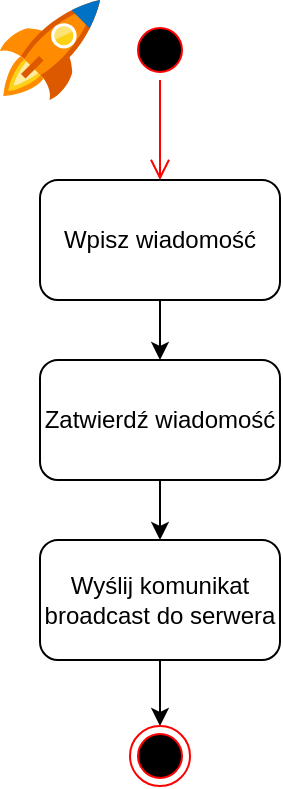 <mxfile version="20.4.1" type="device"><diagram id="I6mk_3iqvR09JefTQ6VP" name="Page-1"><mxGraphModel dx="760" dy="500" grid="1" gridSize="10" guides="1" tooltips="1" connect="1" arrows="1" fold="1" page="1" pageScale="1" pageWidth="1169" pageHeight="827" math="0" shadow="0"><root><mxCell id="0"/><mxCell id="1" parent="0"/><mxCell id="D1zxVlB_oC_NrJi7zJkP-1" value="" style="sketch=0;aspect=fixed;html=1;points=[];align=center;image;fontSize=12;image=img/lib/mscae/Quick_Start_Center.svg;" vertex="1" parent="1"><mxGeometry x="490" y="50" width="50" height="50" as="geometry"/></mxCell><mxCell id="D1zxVlB_oC_NrJi7zJkP-2" value="" style="ellipse;html=1;shape=startState;fillColor=#000000;strokeColor=#ff0000;" vertex="1" parent="1"><mxGeometry x="555" y="60" width="30" height="30" as="geometry"/></mxCell><mxCell id="D1zxVlB_oC_NrJi7zJkP-3" value="" style="edgeStyle=orthogonalEdgeStyle;html=1;verticalAlign=bottom;endArrow=open;endSize=8;strokeColor=#ff0000;rounded=0;entryX=0.5;entryY=0;entryDx=0;entryDy=0;" edge="1" source="D1zxVlB_oC_NrJi7zJkP-2" parent="1" target="D1zxVlB_oC_NrJi7zJkP-5"><mxGeometry relative="1" as="geometry"><mxPoint x="570" y="150" as="targetPoint"/></mxGeometry></mxCell><mxCell id="D1zxVlB_oC_NrJi7zJkP-16" value="" style="edgeStyle=orthogonalEdgeStyle;rounded=0;orthogonalLoop=1;jettySize=auto;html=1;" edge="1" parent="1" source="D1zxVlB_oC_NrJi7zJkP-5" target="D1zxVlB_oC_NrJi7zJkP-6"><mxGeometry relative="1" as="geometry"/></mxCell><mxCell id="D1zxVlB_oC_NrJi7zJkP-5" value="Wpisz wiadomość" style="rounded=1;whiteSpace=wrap;html=1;" vertex="1" parent="1"><mxGeometry x="510" y="140" width="120" height="60" as="geometry"/></mxCell><mxCell id="D1zxVlB_oC_NrJi7zJkP-17" value="" style="edgeStyle=orthogonalEdgeStyle;rounded=0;orthogonalLoop=1;jettySize=auto;html=1;" edge="1" parent="1" source="D1zxVlB_oC_NrJi7zJkP-6" target="D1zxVlB_oC_NrJi7zJkP-7"><mxGeometry relative="1" as="geometry"/></mxCell><mxCell id="D1zxVlB_oC_NrJi7zJkP-6" value="Zatwierdź wiadomość" style="rounded=1;whiteSpace=wrap;html=1;" vertex="1" parent="1"><mxGeometry x="510" y="230" width="120" height="60" as="geometry"/></mxCell><mxCell id="D1zxVlB_oC_NrJi7zJkP-19" value="" style="edgeStyle=orthogonalEdgeStyle;rounded=0;orthogonalLoop=1;jettySize=auto;html=1;" edge="1" parent="1" source="D1zxVlB_oC_NrJi7zJkP-7" target="D1zxVlB_oC_NrJi7zJkP-18"><mxGeometry relative="1" as="geometry"/></mxCell><mxCell id="D1zxVlB_oC_NrJi7zJkP-7" value="Wyślij komunikat broadcast do serwera" style="rounded=1;whiteSpace=wrap;html=1;" vertex="1" parent="1"><mxGeometry x="510" y="320" width="120" height="60" as="geometry"/></mxCell><mxCell id="D1zxVlB_oC_NrJi7zJkP-18" value="" style="ellipse;html=1;shape=endState;fillColor=#000000;strokeColor=#ff0000;" vertex="1" parent="1"><mxGeometry x="555" y="413" width="30" height="30" as="geometry"/></mxCell></root></mxGraphModel></diagram></mxfile>